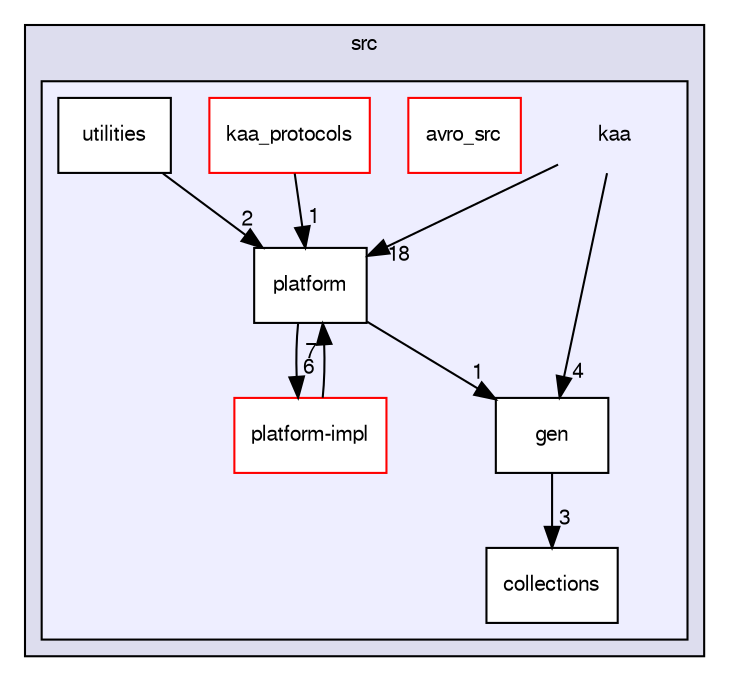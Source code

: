 digraph "/var/lib/jenkins/workspace/kaa_stable/client/client-multi/client-c/src/kaa" {
  bgcolor=transparent;
  compound=true
  node [ fontsize="10", fontname="FreeSans"];
  edge [ labelfontsize="10", labelfontname="FreeSans"];
  subgraph clusterdir_70fc6a336c0316eecfe0f973cf106420 {
    graph [ bgcolor="#ddddee", pencolor="black", label="src" fontname="FreeSans", fontsize="10", URL="dir_70fc6a336c0316eecfe0f973cf106420.html"]
  subgraph clusterdir_08cd018e1ae44a7fd9aa444acd113371 {
    graph [ bgcolor="#eeeeff", pencolor="black", label="" URL="dir_08cd018e1ae44a7fd9aa444acd113371.html"];
    dir_08cd018e1ae44a7fd9aa444acd113371 [shape=plaintext label="kaa"];
    dir_65752619d29c699bd93c033aa352cab5 [shape=box label="avro_src" color="red" fillcolor="white" style="filled" URL="dir_65752619d29c699bd93c033aa352cab5.html"];
    dir_352e82af4ec8416fe4f0fd61f7fe986d [shape=box label="collections" color="black" fillcolor="white" style="filled" URL="dir_352e82af4ec8416fe4f0fd61f7fe986d.html"];
    dir_b26671fb3b75f7ef4ea1d849b4b26a6e [shape=box label="gen" color="black" fillcolor="white" style="filled" URL="dir_b26671fb3b75f7ef4ea1d849b4b26a6e.html"];
    dir_4603be62ce24dc00475ac2c0c13b75e2 [shape=box label="kaa_protocols" color="red" fillcolor="white" style="filled" URL="dir_4603be62ce24dc00475ac2c0c13b75e2.html"];
    dir_e23d472d76342075ad9c73af932db45b [shape=box label="platform" color="black" fillcolor="white" style="filled" URL="dir_e23d472d76342075ad9c73af932db45b.html"];
    dir_ac945a678f77578aa2e77d1814e34588 [shape=box label="platform-impl" color="red" fillcolor="white" style="filled" URL="dir_ac945a678f77578aa2e77d1814e34588.html"];
    dir_e190c9e23f0b5219f1f36d51e38975d6 [shape=box label="utilities" color="black" fillcolor="white" style="filled" URL="dir_e190c9e23f0b5219f1f36d51e38975d6.html"];
  }
  }
  dir_4603be62ce24dc00475ac2c0c13b75e2->dir_e23d472d76342075ad9c73af932db45b [headlabel="1", labeldistance=1.5 headhref="dir_000015_000012.html"];
  dir_e23d472d76342075ad9c73af932db45b->dir_b26671fb3b75f7ef4ea1d849b4b26a6e [headlabel="1", labeldistance=1.5 headhref="dir_000012_000014.html"];
  dir_e23d472d76342075ad9c73af932db45b->dir_ac945a678f77578aa2e77d1814e34588 [headlabel="6", labeldistance=1.5 headhref="dir_000012_000017.html"];
  dir_08cd018e1ae44a7fd9aa444acd113371->dir_e23d472d76342075ad9c73af932db45b [headlabel="18", labeldistance=1.5 headhref="dir_000009_000012.html"];
  dir_08cd018e1ae44a7fd9aa444acd113371->dir_b26671fb3b75f7ef4ea1d849b4b26a6e [headlabel="4", labeldistance=1.5 headhref="dir_000009_000014.html"];
  dir_ac945a678f77578aa2e77d1814e34588->dir_e23d472d76342075ad9c73af932db45b [headlabel="7", labeldistance=1.5 headhref="dir_000017_000012.html"];
  dir_b26671fb3b75f7ef4ea1d849b4b26a6e->dir_352e82af4ec8416fe4f0fd61f7fe986d [headlabel="3", labeldistance=1.5 headhref="dir_000014_000013.html"];
  dir_e190c9e23f0b5219f1f36d51e38975d6->dir_e23d472d76342075ad9c73af932db45b [headlabel="2", labeldistance=1.5 headhref="dir_000021_000012.html"];
}
